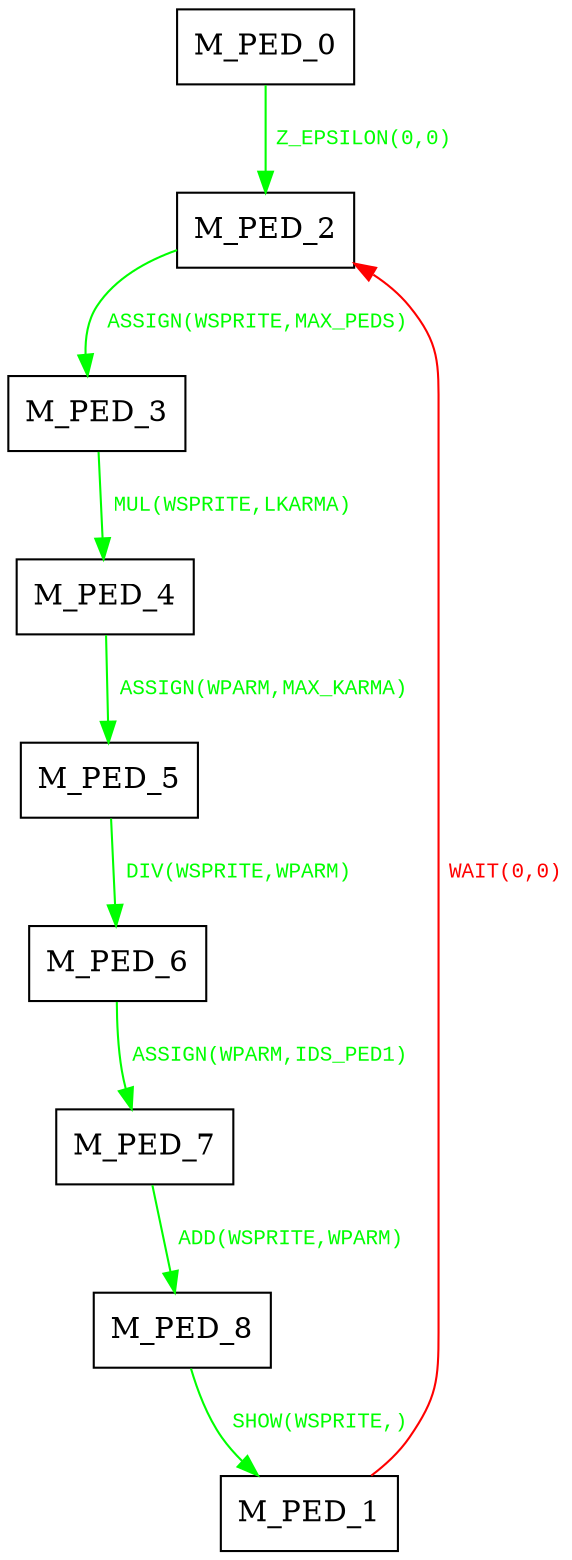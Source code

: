 digraph {
 node [shape=record];
"M_PED_0" -> "M_PED_2"[color=green, fontcolor=green, label=< <font face="Courier New" point-size="10">
Z_EPSILON(0,0)<br/>
</font>>];
"M_PED_1" -> "M_PED_2"[color=red, fontcolor=red, label=< <font face="Courier New" point-size="10">
WAIT(0,0)<br/>
</font>>];
"M_PED_2" -> "M_PED_3"[color=green, fontcolor=green, label=< <font face="Courier New" point-size="10">
ASSIGN(WSPRITE,MAX_PEDS)<br/>
</font>>];
"M_PED_3" -> "M_PED_4"[color=green, fontcolor=green, label=< <font face="Courier New" point-size="10">
MUL(WSPRITE,LKARMA)<br/>
</font>>];
"M_PED_4" -> "M_PED_5"[color=green, fontcolor=green, label=< <font face="Courier New" point-size="10">
ASSIGN(WPARM,MAX_KARMA)<br/>
</font>>];
"M_PED_5" -> "M_PED_6"[color=green, fontcolor=green, label=< <font face="Courier New" point-size="10">
DIV(WSPRITE,WPARM)<br/>
</font>>];
"M_PED_6" -> "M_PED_7"[color=green, fontcolor=green, label=< <font face="Courier New" point-size="10">
ASSIGN(WPARM,IDS_PED1)<br/>
</font>>];
"M_PED_7" -> "M_PED_8"[color=green, fontcolor=green, label=< <font face="Courier New" point-size="10">
ADD(WSPRITE,WPARM)<br/>
</font>>];
"M_PED_8" -> "M_PED_1"[color=green, fontcolor=green, label=< <font face="Courier New" point-size="10">
SHOW(WSPRITE,)<br/>
</font>>];
}
